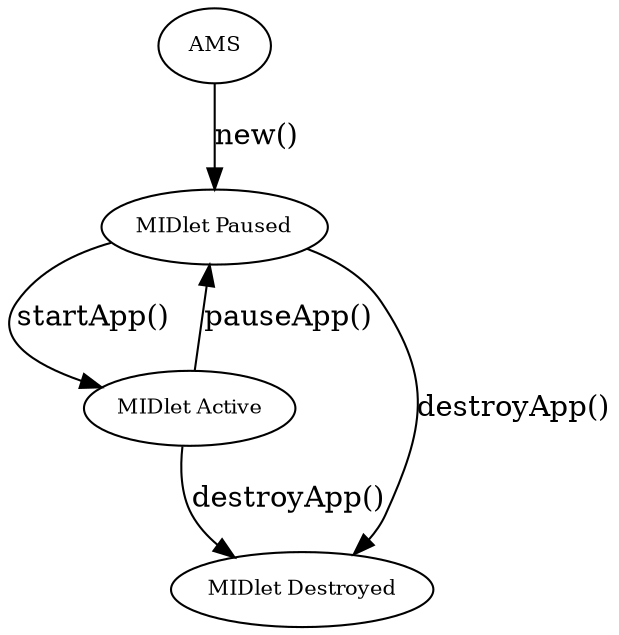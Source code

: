 digraph G
{
    node [fontsize=10]


    AMS -> "MIDlet Paused" [label="new()"]
    "MIDlet Paused" -> "MIDlet Active" [label="startApp()"]
    "MIDlet Active" -> "MIDlet Paused" [label="pauseApp()"]
    "MIDlet Active" -> "MIDlet Destroyed" [label="destroyApp()"]
    "MIDlet Paused" -> "MIDlet Destroyed" [label="destroyApp()"]
}
